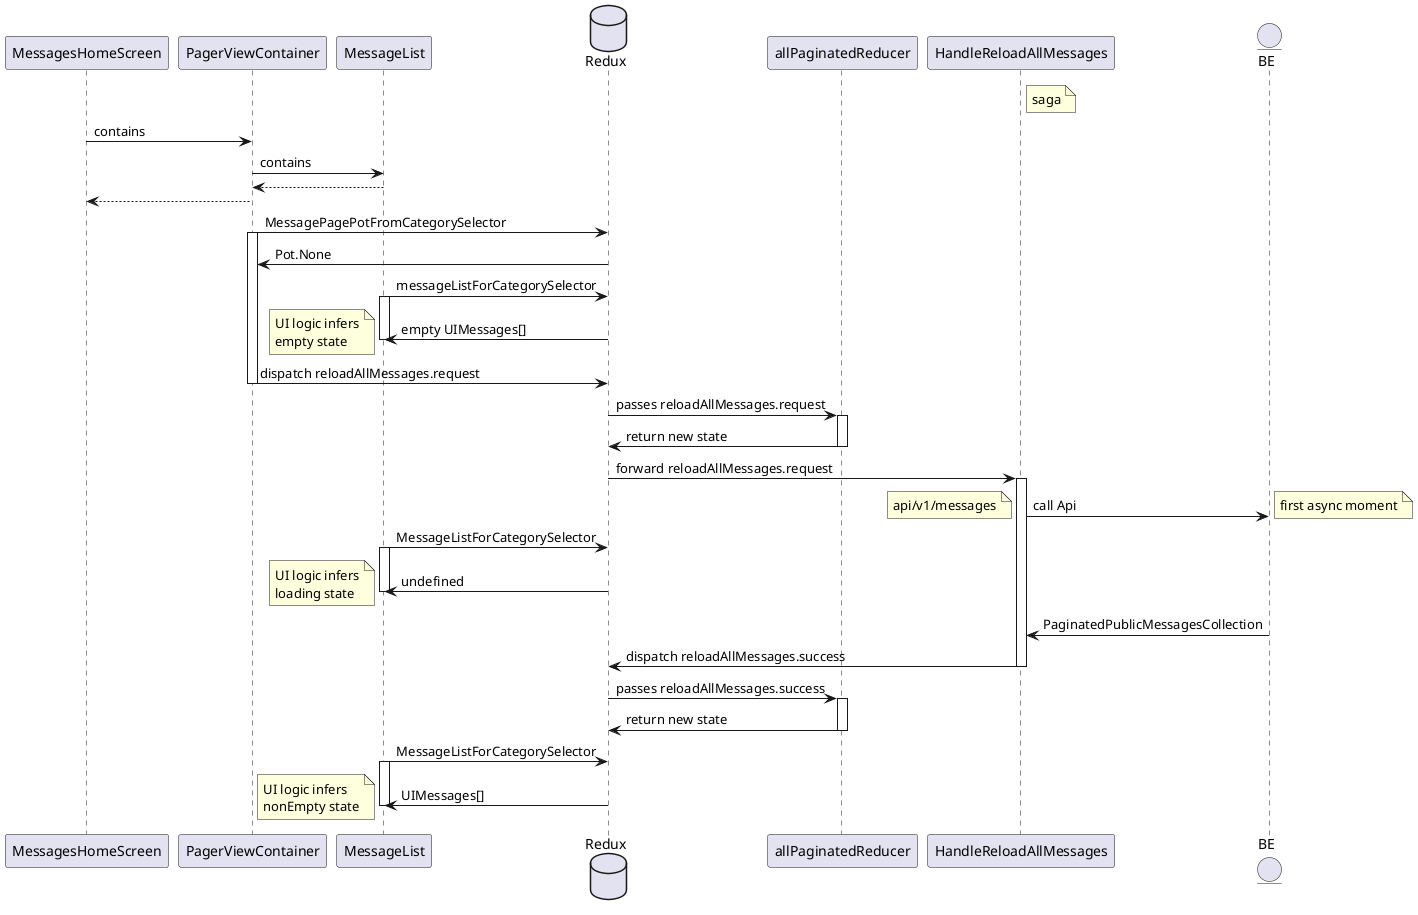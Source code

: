 @startuml name ViewMessageList-ioApp
participant MessagesHomeScreen
participant PagerViewContainer
participant MessageList
database Redux
participant allPaginatedReducer
participant HandleReloadAllMessages
entity BE
note right of HandleReloadAllMessages
 saga
end note
MessagesHomeScreen -> PagerViewContainer : contains
PagerViewContainer -> MessageList : contains
MessageList --> PagerViewContainer
PagerViewContainer-->  MessagesHomeScreen
  PagerViewContainer ->  Redux  : MessagePagePotFromCategorySelector
  activate PagerViewContainer
  Redux -> PagerViewContainer  : Pot.None
    MessageList -> Redux : messageListForCategorySelector
    activate MessageList
    Redux -> MessageList : empty UIMessages[]
    note left
 UI logic infers
 empty state
end note
  deactivate MessageList
  PagerViewContainer -> Redux : dispatch reloadAllMessages.request
deactivate PagerViewContainer
Redux -> allPaginatedReducer ++ : passes reloadAllMessages.request
allPaginatedReducer -> Redux --: return new state
Redux -> HandleReloadAllMessages ++ :  forward reloadAllMessages.request
HandleReloadAllMessages  -> BE : call Api
note left: api/v1/messages
note right: first async moment
MessageList -> Redux : MessageListForCategorySelector
activate MessageList
Redux -> MessageList : undefined
note left
 UI logic infers
 loading state
end note
deactivate MessageList
BE ->HandleReloadAllMessages  : PaginatedPublicMessagesCollection
HandleReloadAllMessages  -> Redux -- : dispatch reloadAllMessages.success
Redux -> allPaginatedReducer ++ : passes reloadAllMessages.success
allPaginatedReducer -> Redux -- : return new state
MessageList -> Redux: MessageListForCategorySelector
activate MessageList
Redux -> MessageList : UIMessages[]
  note left
 UI logic infers
 nonEmpty state
end note
deactivate MessageList
@enduml
